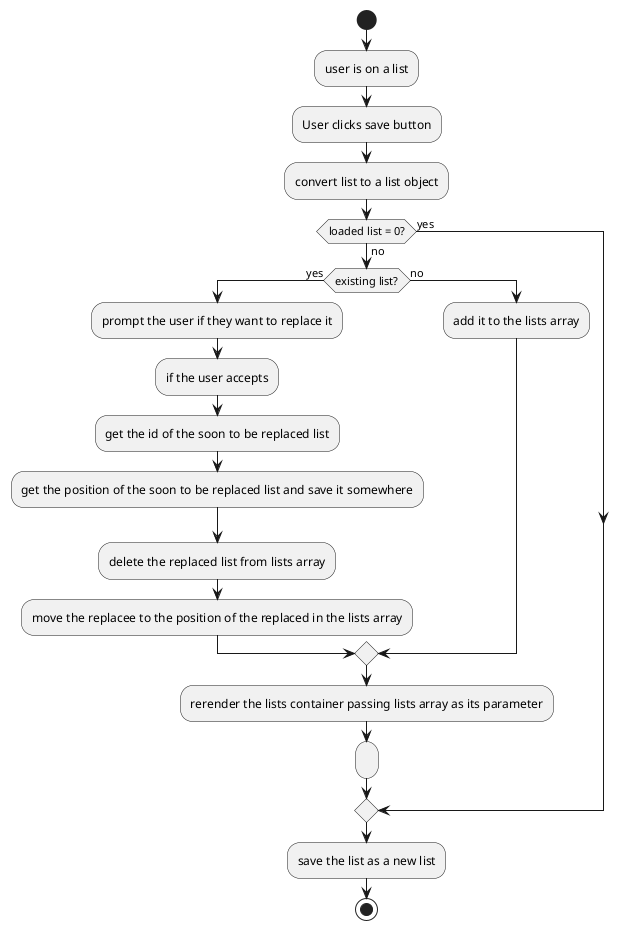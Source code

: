 @startuml AD3
start
:user is on a list;
:User clicks save button; 
:convert list to a list object;
if (loaded list = 0?) equals (no) then
if (existing list?) equals (yes) then
:prompt the user if they want to replace it;
:if the user accepts;
:get the id of the soon to be replaced list;
:get the position of the soon to be replaced list and save it somewhere;
:delete the replaced list from lists array;
:move the replacee to the position of the replaced in the lists array;
else (no)
:add it to the lists array;
endif
:rerender the lists container passing lists array as its parameter;
:;
else (yes)
endif
:save the list as a new list;
stop
@enduml